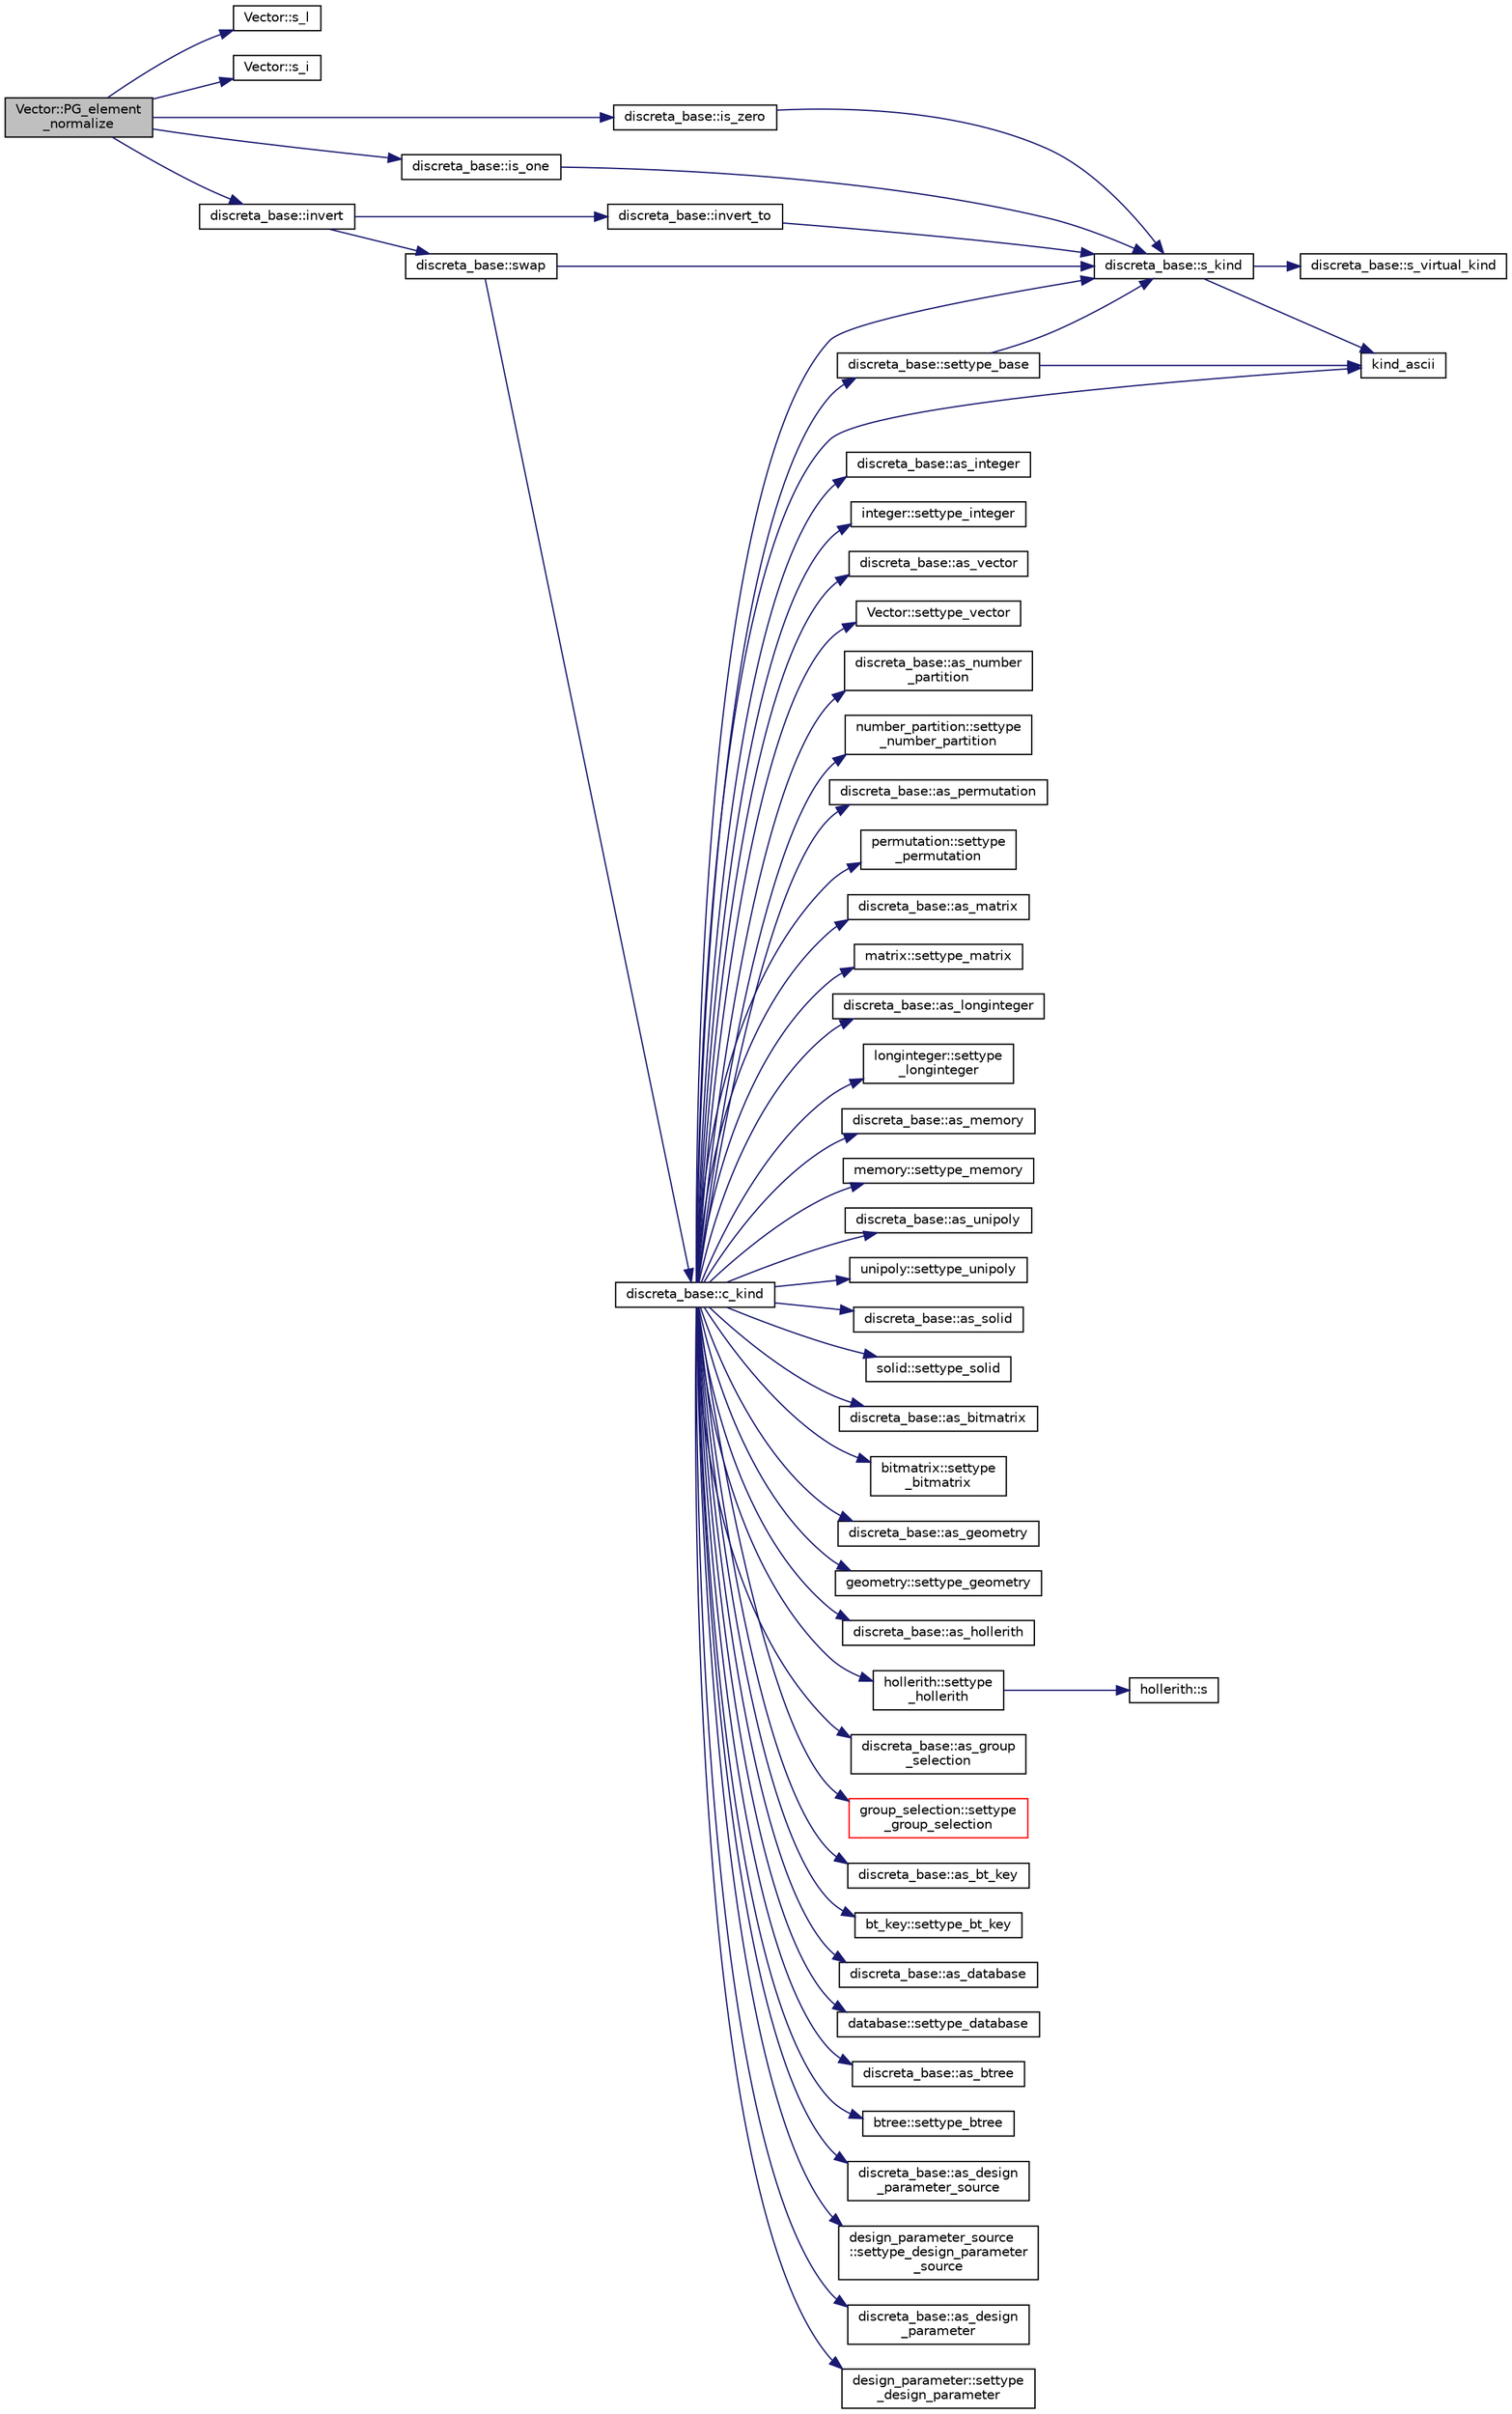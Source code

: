 digraph "Vector::PG_element_normalize"
{
  edge [fontname="Helvetica",fontsize="10",labelfontname="Helvetica",labelfontsize="10"];
  node [fontname="Helvetica",fontsize="10",shape=record];
  rankdir="LR";
  Node3925 [label="Vector::PG_element\l_normalize",height=0.2,width=0.4,color="black", fillcolor="grey75", style="filled", fontcolor="black"];
  Node3925 -> Node3926 [color="midnightblue",fontsize="10",style="solid",fontname="Helvetica"];
  Node3926 [label="Vector::s_l",height=0.2,width=0.4,color="black", fillcolor="white", style="filled",URL="$d5/db2/class_vector.html#ad2dc082288f858d22a528832289e0704"];
  Node3925 -> Node3927 [color="midnightblue",fontsize="10",style="solid",fontname="Helvetica"];
  Node3927 [label="Vector::s_i",height=0.2,width=0.4,color="black", fillcolor="white", style="filled",URL="$d5/db2/class_vector.html#a1c4fe1752523df8119f70dd550244871"];
  Node3925 -> Node3928 [color="midnightblue",fontsize="10",style="solid",fontname="Helvetica"];
  Node3928 [label="discreta_base::is_zero",height=0.2,width=0.4,color="black", fillcolor="white", style="filled",URL="$d7/d71/classdiscreta__base.html#ac75f6bdc1ba1b406e26cf921adfd9864"];
  Node3928 -> Node3929 [color="midnightblue",fontsize="10",style="solid",fontname="Helvetica"];
  Node3929 [label="discreta_base::s_kind",height=0.2,width=0.4,color="black", fillcolor="white", style="filled",URL="$d7/d71/classdiscreta__base.html#a8a830025c74adbbc3362418a7c2ba157"];
  Node3929 -> Node3930 [color="midnightblue",fontsize="10",style="solid",fontname="Helvetica"];
  Node3930 [label="discreta_base::s_virtual_kind",height=0.2,width=0.4,color="black", fillcolor="white", style="filled",URL="$d7/d71/classdiscreta__base.html#a52778a6d6943a468be083d0785d418fb"];
  Node3929 -> Node3931 [color="midnightblue",fontsize="10",style="solid",fontname="Helvetica"];
  Node3931 [label="kind_ascii",height=0.2,width=0.4,color="black", fillcolor="white", style="filled",URL="$d9/d60/discreta_8h.html#ad0ce825a9f29bc6cec27e1b64cfe27bf"];
  Node3925 -> Node3932 [color="midnightblue",fontsize="10",style="solid",fontname="Helvetica"];
  Node3932 [label="discreta_base::is_one",height=0.2,width=0.4,color="black", fillcolor="white", style="filled",URL="$d7/d71/classdiscreta__base.html#a28fa37aac83194174888d34f07f43848"];
  Node3932 -> Node3929 [color="midnightblue",fontsize="10",style="solid",fontname="Helvetica"];
  Node3925 -> Node3933 [color="midnightblue",fontsize="10",style="solid",fontname="Helvetica"];
  Node3933 [label="discreta_base::invert",height=0.2,width=0.4,color="black", fillcolor="white", style="filled",URL="$d7/d71/classdiscreta__base.html#a3c415a064ce76e183f000912875dea74"];
  Node3933 -> Node3934 [color="midnightblue",fontsize="10",style="solid",fontname="Helvetica"];
  Node3934 [label="discreta_base::invert_to",height=0.2,width=0.4,color="black", fillcolor="white", style="filled",URL="$d7/d71/classdiscreta__base.html#a874a5ffb467f3896604a3c9bdf0cca50"];
  Node3934 -> Node3929 [color="midnightblue",fontsize="10",style="solid",fontname="Helvetica"];
  Node3933 -> Node3935 [color="midnightblue",fontsize="10",style="solid",fontname="Helvetica"];
  Node3935 [label="discreta_base::swap",height=0.2,width=0.4,color="black", fillcolor="white", style="filled",URL="$d7/d71/classdiscreta__base.html#a2e8acbb9d3476675dac5b6a583b0293e"];
  Node3935 -> Node3929 [color="midnightblue",fontsize="10",style="solid",fontname="Helvetica"];
  Node3935 -> Node3936 [color="midnightblue",fontsize="10",style="solid",fontname="Helvetica"];
  Node3936 [label="discreta_base::c_kind",height=0.2,width=0.4,color="black", fillcolor="white", style="filled",URL="$d7/d71/classdiscreta__base.html#adc2ff61589c2d083688e7a43f333cb62"];
  Node3936 -> Node3937 [color="midnightblue",fontsize="10",style="solid",fontname="Helvetica"];
  Node3937 [label="discreta_base::settype_base",height=0.2,width=0.4,color="black", fillcolor="white", style="filled",URL="$d7/d71/classdiscreta__base.html#a4f42899a89447d1c3993ea07c38f8ad4"];
  Node3937 -> Node3929 [color="midnightblue",fontsize="10",style="solid",fontname="Helvetica"];
  Node3937 -> Node3931 [color="midnightblue",fontsize="10",style="solid",fontname="Helvetica"];
  Node3936 -> Node3938 [color="midnightblue",fontsize="10",style="solid",fontname="Helvetica"];
  Node3938 [label="discreta_base::as_integer",height=0.2,width=0.4,color="black", fillcolor="white", style="filled",URL="$d7/d71/classdiscreta__base.html#a00d7691eaf874fd283d942692fe8dd26"];
  Node3936 -> Node3939 [color="midnightblue",fontsize="10",style="solid",fontname="Helvetica"];
  Node3939 [label="integer::settype_integer",height=0.2,width=0.4,color="black", fillcolor="white", style="filled",URL="$d0/de5/classinteger.html#a6265c65ef311229acd513d748faba796"];
  Node3936 -> Node3940 [color="midnightblue",fontsize="10",style="solid",fontname="Helvetica"];
  Node3940 [label="discreta_base::as_vector",height=0.2,width=0.4,color="black", fillcolor="white", style="filled",URL="$d7/d71/classdiscreta__base.html#a7bdd6cae39c380b128ee9e17e42cf020"];
  Node3936 -> Node3941 [color="midnightblue",fontsize="10",style="solid",fontname="Helvetica"];
  Node3941 [label="Vector::settype_vector",height=0.2,width=0.4,color="black", fillcolor="white", style="filled",URL="$d5/db2/class_vector.html#a34e0d00b18c051f23904a8429fa6c8b4"];
  Node3936 -> Node3942 [color="midnightblue",fontsize="10",style="solid",fontname="Helvetica"];
  Node3942 [label="discreta_base::as_number\l_partition",height=0.2,width=0.4,color="black", fillcolor="white", style="filled",URL="$d7/d71/classdiscreta__base.html#a307aa09de0e925d46697707968ffab00"];
  Node3936 -> Node3943 [color="midnightblue",fontsize="10",style="solid",fontname="Helvetica"];
  Node3943 [label="number_partition::settype\l_number_partition",height=0.2,width=0.4,color="black", fillcolor="white", style="filled",URL="$df/d50/classnumber__partition.html#a3aaec1b557758f643ffc8555bbc358be"];
  Node3936 -> Node3944 [color="midnightblue",fontsize="10",style="solid",fontname="Helvetica"];
  Node3944 [label="discreta_base::as_permutation",height=0.2,width=0.4,color="black", fillcolor="white", style="filled",URL="$d7/d71/classdiscreta__base.html#aa4e72f36a82984239b12ae831e131098"];
  Node3936 -> Node3945 [color="midnightblue",fontsize="10",style="solid",fontname="Helvetica"];
  Node3945 [label="permutation::settype\l_permutation",height=0.2,width=0.4,color="black", fillcolor="white", style="filled",URL="$d0/d08/classpermutation.html#af1eea29f86195cede9562e444664c28c"];
  Node3936 -> Node3946 [color="midnightblue",fontsize="10",style="solid",fontname="Helvetica"];
  Node3946 [label="discreta_base::as_matrix",height=0.2,width=0.4,color="black", fillcolor="white", style="filled",URL="$d7/d71/classdiscreta__base.html#ae4d7f56d917a4707b838fbffde6467ff"];
  Node3936 -> Node3947 [color="midnightblue",fontsize="10",style="solid",fontname="Helvetica"];
  Node3947 [label="matrix::settype_matrix",height=0.2,width=0.4,color="black", fillcolor="white", style="filled",URL="$d1/d8d/classmatrix.html#a1780283a64a789e4084d792683d276bb"];
  Node3936 -> Node3948 [color="midnightblue",fontsize="10",style="solid",fontname="Helvetica"];
  Node3948 [label="discreta_base::as_longinteger",height=0.2,width=0.4,color="black", fillcolor="white", style="filled",URL="$d7/d71/classdiscreta__base.html#a20a094639eb711b10c8694c51937f7cd"];
  Node3936 -> Node3949 [color="midnightblue",fontsize="10",style="solid",fontname="Helvetica"];
  Node3949 [label="longinteger::settype\l_longinteger",height=0.2,width=0.4,color="black", fillcolor="white", style="filled",URL="$d3/d71/classlonginteger.html#ae5f811ece8df31b9ff114368a18e1dc5"];
  Node3936 -> Node3950 [color="midnightblue",fontsize="10",style="solid",fontname="Helvetica"];
  Node3950 [label="discreta_base::as_memory",height=0.2,width=0.4,color="black", fillcolor="white", style="filled",URL="$d7/d71/classdiscreta__base.html#ad94b2d7dce0cd4fa22db57f6e79c4bd2"];
  Node3936 -> Node3951 [color="midnightblue",fontsize="10",style="solid",fontname="Helvetica"];
  Node3951 [label="memory::settype_memory",height=0.2,width=0.4,color="black", fillcolor="white", style="filled",URL="$d8/d99/classmemory.html#a33aae277f9b8fe36b02e9d5da895451b"];
  Node3936 -> Node3952 [color="midnightblue",fontsize="10",style="solid",fontname="Helvetica"];
  Node3952 [label="discreta_base::as_unipoly",height=0.2,width=0.4,color="black", fillcolor="white", style="filled",URL="$d7/d71/classdiscreta__base.html#ad50d8027f039fe5c2478cddb243adc9d"];
  Node3936 -> Node3953 [color="midnightblue",fontsize="10",style="solid",fontname="Helvetica"];
  Node3953 [label="unipoly::settype_unipoly",height=0.2,width=0.4,color="black", fillcolor="white", style="filled",URL="$d1/d89/classunipoly.html#a8db854fcc85c5e1150b1f1b1c005c95b"];
  Node3936 -> Node3954 [color="midnightblue",fontsize="10",style="solid",fontname="Helvetica"];
  Node3954 [label="discreta_base::as_solid",height=0.2,width=0.4,color="black", fillcolor="white", style="filled",URL="$d7/d71/classdiscreta__base.html#a1fc5f2b85ec97ab0a69dd64903c970a5"];
  Node3936 -> Node3955 [color="midnightblue",fontsize="10",style="solid",fontname="Helvetica"];
  Node3955 [label="solid::settype_solid",height=0.2,width=0.4,color="black", fillcolor="white", style="filled",URL="$d8/def/classsolid.html#a775bd4821f75a8aee4ea3d4335ff90e0"];
  Node3936 -> Node3956 [color="midnightblue",fontsize="10",style="solid",fontname="Helvetica"];
  Node3956 [label="discreta_base::as_bitmatrix",height=0.2,width=0.4,color="black", fillcolor="white", style="filled",URL="$d7/d71/classdiscreta__base.html#a071ad54ea8ef6c9d1d15f532e5a76df6"];
  Node3936 -> Node3957 [color="midnightblue",fontsize="10",style="solid",fontname="Helvetica"];
  Node3957 [label="bitmatrix::settype\l_bitmatrix",height=0.2,width=0.4,color="black", fillcolor="white", style="filled",URL="$de/dc8/classbitmatrix.html#acb571d947f9526665ebbdc0ce3e2a973"];
  Node3936 -> Node3958 [color="midnightblue",fontsize="10",style="solid",fontname="Helvetica"];
  Node3958 [label="discreta_base::as_geometry",height=0.2,width=0.4,color="black", fillcolor="white", style="filled",URL="$d7/d71/classdiscreta__base.html#a38fc7b4cdd830703e9d87354b79bc5c8"];
  Node3936 -> Node3959 [color="midnightblue",fontsize="10",style="solid",fontname="Helvetica"];
  Node3959 [label="geometry::settype_geometry",height=0.2,width=0.4,color="black", fillcolor="white", style="filled",URL="$da/d44/classgeometry.html#ab4a336baba6a3f56f5ffa053a5be5ba7"];
  Node3936 -> Node3960 [color="midnightblue",fontsize="10",style="solid",fontname="Helvetica"];
  Node3960 [label="discreta_base::as_hollerith",height=0.2,width=0.4,color="black", fillcolor="white", style="filled",URL="$d7/d71/classdiscreta__base.html#a3e66f82711f314710107e2f29e589690"];
  Node3936 -> Node3961 [color="midnightblue",fontsize="10",style="solid",fontname="Helvetica"];
  Node3961 [label="hollerith::settype\l_hollerith",height=0.2,width=0.4,color="black", fillcolor="white", style="filled",URL="$d8/d99/classhollerith.html#a23bbd4acfc88a0e90f1245f243f51f76"];
  Node3961 -> Node3962 [color="midnightblue",fontsize="10",style="solid",fontname="Helvetica"];
  Node3962 [label="hollerith::s",height=0.2,width=0.4,color="black", fillcolor="white", style="filled",URL="$d8/d99/classhollerith.html#af61fce2d06f211b25fe3838e4dfee77a"];
  Node3936 -> Node3963 [color="midnightblue",fontsize="10",style="solid",fontname="Helvetica"];
  Node3963 [label="discreta_base::as_group\l_selection",height=0.2,width=0.4,color="black", fillcolor="white", style="filled",URL="$d7/d71/classdiscreta__base.html#aae1bac4883c567718bef9fb610abbdc8"];
  Node3936 -> Node3964 [color="midnightblue",fontsize="10",style="solid",fontname="Helvetica"];
  Node3964 [label="group_selection::settype\l_group_selection",height=0.2,width=0.4,color="red", fillcolor="white", style="filled",URL="$d6/db0/classgroup__selection.html#a015ed73b7b8d784bedd4d11ac1fc0ec1"];
  Node3936 -> Node3966 [color="midnightblue",fontsize="10",style="solid",fontname="Helvetica"];
  Node3966 [label="discreta_base::as_bt_key",height=0.2,width=0.4,color="black", fillcolor="white", style="filled",URL="$d7/d71/classdiscreta__base.html#a2734c6e08dca17cf6588bd5064ec1b9f"];
  Node3936 -> Node3967 [color="midnightblue",fontsize="10",style="solid",fontname="Helvetica"];
  Node3967 [label="bt_key::settype_bt_key",height=0.2,width=0.4,color="black", fillcolor="white", style="filled",URL="$d1/de5/classbt__key.html#a352bb10beb7c789d8d29373035824800"];
  Node3936 -> Node3968 [color="midnightblue",fontsize="10",style="solid",fontname="Helvetica"];
  Node3968 [label="discreta_base::as_database",height=0.2,width=0.4,color="black", fillcolor="white", style="filled",URL="$d7/d71/classdiscreta__base.html#ab055d39d58210a2b03ba3d33703b09a9"];
  Node3936 -> Node3969 [color="midnightblue",fontsize="10",style="solid",fontname="Helvetica"];
  Node3969 [label="database::settype_database",height=0.2,width=0.4,color="black", fillcolor="white", style="filled",URL="$db/d72/classdatabase.html#a014639aa001462e480eb1f3984839b72"];
  Node3936 -> Node3970 [color="midnightblue",fontsize="10",style="solid",fontname="Helvetica"];
  Node3970 [label="discreta_base::as_btree",height=0.2,width=0.4,color="black", fillcolor="white", style="filled",URL="$d7/d71/classdiscreta__base.html#a78e76674cef2ec113c17989c11288778"];
  Node3936 -> Node3971 [color="midnightblue",fontsize="10",style="solid",fontname="Helvetica"];
  Node3971 [label="btree::settype_btree",height=0.2,width=0.4,color="black", fillcolor="white", style="filled",URL="$dd/db0/classbtree.html#a5a1b9773c848908a6050cc733d2d9780"];
  Node3936 -> Node3972 [color="midnightblue",fontsize="10",style="solid",fontname="Helvetica"];
  Node3972 [label="discreta_base::as_design\l_parameter_source",height=0.2,width=0.4,color="black", fillcolor="white", style="filled",URL="$d7/d71/classdiscreta__base.html#a59cbf837c6582ded5bc586265d13d81a"];
  Node3936 -> Node3973 [color="midnightblue",fontsize="10",style="solid",fontname="Helvetica"];
  Node3973 [label="design_parameter_source\l::settype_design_parameter\l_source",height=0.2,width=0.4,color="black", fillcolor="white", style="filled",URL="$df/d4b/classdesign__parameter__source.html#a3af3b851df87bd1661fb9c9ce18822c8"];
  Node3936 -> Node3974 [color="midnightblue",fontsize="10",style="solid",fontname="Helvetica"];
  Node3974 [label="discreta_base::as_design\l_parameter",height=0.2,width=0.4,color="black", fillcolor="white", style="filled",URL="$d7/d71/classdiscreta__base.html#aab24ff38ea1c5471ab3de42e014d0f2a"];
  Node3936 -> Node3975 [color="midnightblue",fontsize="10",style="solid",fontname="Helvetica"];
  Node3975 [label="design_parameter::settype\l_design_parameter",height=0.2,width=0.4,color="black", fillcolor="white", style="filled",URL="$da/d94/classdesign__parameter.html#a8b19d277f2b7d09c2531a527dfc0359e"];
  Node3936 -> Node3931 [color="midnightblue",fontsize="10",style="solid",fontname="Helvetica"];
  Node3936 -> Node3929 [color="midnightblue",fontsize="10",style="solid",fontname="Helvetica"];
}

